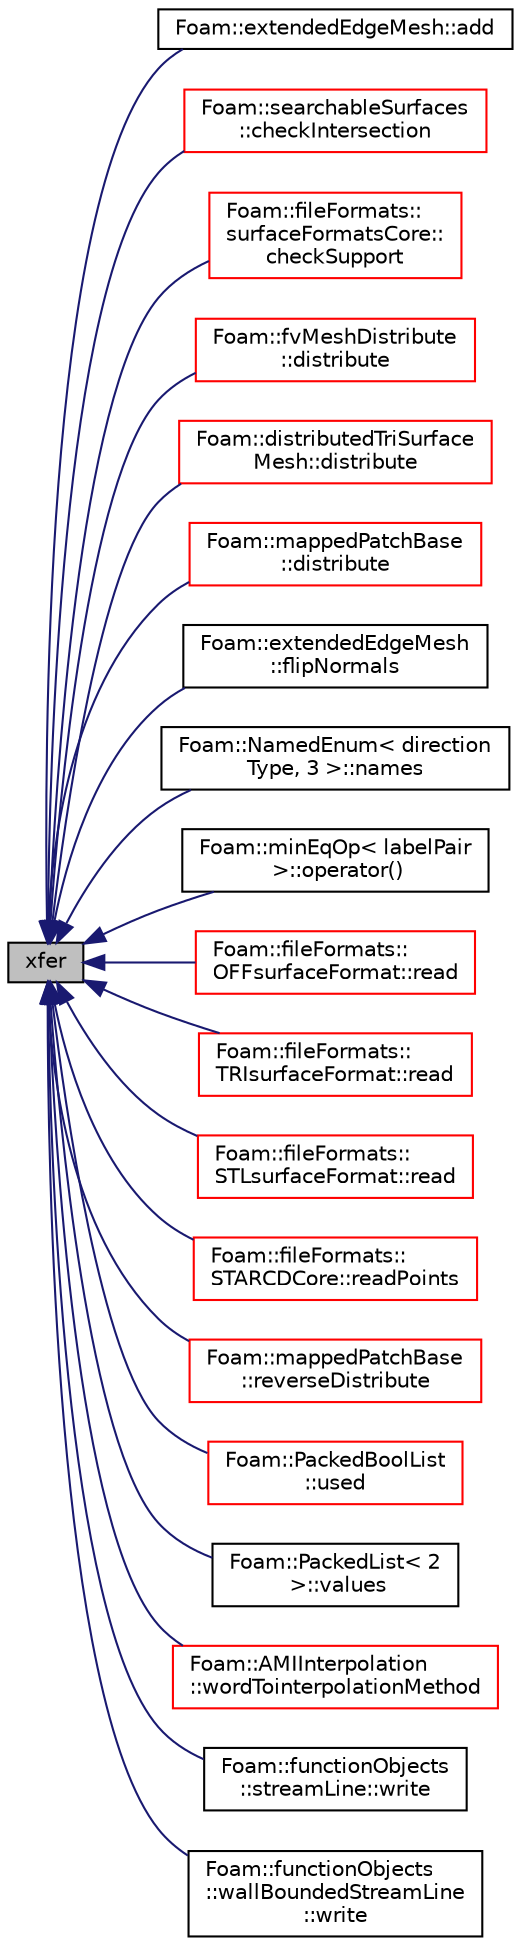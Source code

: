 digraph "xfer"
{
  bgcolor="transparent";
  edge [fontname="Helvetica",fontsize="10",labelfontname="Helvetica",labelfontsize="10"];
  node [fontname="Helvetica",fontsize="10",shape=record];
  rankdir="LR";
  Node9752 [label="xfer",height=0.2,width=0.4,color="black", fillcolor="grey75", style="filled", fontcolor="black"];
  Node9752 -> Node9753 [dir="back",color="midnightblue",fontsize="10",style="solid",fontname="Helvetica"];
  Node9753 [label="Foam::extendedEdgeMesh::add",height=0.2,width=0.4,color="black",URL="$a22549.html#af07e0aa40a7a71b92a74dd6b77a44ad3",tooltip="Add extendedEdgeMesh. No filtering of duplicates. "];
  Node9752 -> Node9754 [dir="back",color="midnightblue",fontsize="10",style="solid",fontname="Helvetica"];
  Node9754 [label="Foam::searchableSurfaces\l::checkIntersection",height=0.2,width=0.4,color="red",URL="$a26381.html#a118c3d97579d6c8dd0b8618575782bb5",tooltip="Do surfaces self-intersect or intersect others. "];
  Node9752 -> Node9761 [dir="back",color="midnightblue",fontsize="10",style="solid",fontname="Helvetica"];
  Node9761 [label="Foam::fileFormats::\lsurfaceFormatsCore::\lcheckSupport",height=0.2,width=0.4,color="red",URL="$a30913.html#adc9c27fa793257f88a57c1a24e3a7dfd"];
  Node9752 -> Node9765 [dir="back",color="midnightblue",fontsize="10",style="solid",fontname="Helvetica"];
  Node9765 [label="Foam::fvMeshDistribute\l::distribute",height=0.2,width=0.4,color="red",URL="$a22197.html#acb11a389cf765470aea69d37a526cf1f",tooltip="Send cells to neighbours according to distribution. "];
  Node9752 -> Node9775 [dir="back",color="midnightblue",fontsize="10",style="solid",fontname="Helvetica"];
  Node9775 [label="Foam::distributedTriSurface\lMesh::distribute",height=0.2,width=0.4,color="red",URL="$a29993.html#a30b981a389a43e4853d4dec45e4e5edb",tooltip="Set bounds of surface. Bounds currently set as list of. "];
  Node9752 -> Node9785 [dir="back",color="midnightblue",fontsize="10",style="solid",fontname="Helvetica"];
  Node9785 [label="Foam::mappedPatchBase\l::distribute",height=0.2,width=0.4,color="red",URL="$a26225.html#abc1fef854aa7627739504e6f5408dd79",tooltip="Wrapper around map/interpolate data distribution. "];
  Node9752 -> Node9817 [dir="back",color="midnightblue",fontsize="10",style="solid",fontname="Helvetica"];
  Node9817 [label="Foam::extendedEdgeMesh\l::flipNormals",height=0.2,width=0.4,color="black",URL="$a22549.html#ace7a4ec5b5de12179b1d4194ea408066",tooltip="Flip normals. All concave become convex, all internal external. "];
  Node9752 -> Node9818 [dir="back",color="midnightblue",fontsize="10",style="solid",fontname="Helvetica"];
  Node9818 [label="Foam::NamedEnum\< direction\lType, 3 \>::names",height=0.2,width=0.4,color="black",URL="$a27113.html#a7350da3a0edd92cd11e6c479c9967dc8"];
  Node9752 -> Node9819 [dir="back",color="midnightblue",fontsize="10",style="solid",fontname="Helvetica"];
  Node9819 [label="Foam::minEqOp\< labelPair\l \>::operator()",height=0.2,width=0.4,color="black",URL="$a22177.html#a5110bdded347caa6365e4d10554dfc32"];
  Node9752 -> Node9820 [dir="back",color="midnightblue",fontsize="10",style="solid",fontname="Helvetica"];
  Node9820 [label="Foam::fileFormats::\lOFFsurfaceFormat::read",height=0.2,width=0.4,color="red",URL="$a30873.html#a464ebd67acbdff0014d4dae69e3ec4be",tooltip="Read from file. "];
  Node9752 -> Node9823 [dir="back",color="midnightblue",fontsize="10",style="solid",fontname="Helvetica"];
  Node9823 [label="Foam::fileFormats::\lTRIsurfaceFormat::read",height=0.2,width=0.4,color="red",URL="$a30917.html#a464ebd67acbdff0014d4dae69e3ec4be",tooltip="Read from file. "];
  Node9752 -> Node9826 [dir="back",color="midnightblue",fontsize="10",style="solid",fontname="Helvetica"];
  Node9826 [label="Foam::fileFormats::\lSTLsurfaceFormat::read",height=0.2,width=0.4,color="red",URL="$a30901.html#a464ebd67acbdff0014d4dae69e3ec4be",tooltip="Read from file. "];
  Node9752 -> Node9829 [dir="back",color="midnightblue",fontsize="10",style="solid",fontname="Helvetica"];
  Node9829 [label="Foam::fileFormats::\lSTARCDCore::readPoints",height=0.2,width=0.4,color="red",URL="$a22649.html#a72132a8799b05e40e6436869b5f17693",tooltip="Read points from a (.vrt) file. "];
  Node9752 -> Node9839 [dir="back",color="midnightblue",fontsize="10",style="solid",fontname="Helvetica"];
  Node9839 [label="Foam::mappedPatchBase\l::reverseDistribute",height=0.2,width=0.4,color="red",URL="$a26225.html#a13c4f025f05fb3315ab61558bbe82f07",tooltip="Wrapper around map/interpolate data distribution. "];
  Node9752 -> Node9840 [dir="back",color="midnightblue",fontsize="10",style="solid",fontname="Helvetica"];
  Node9840 [label="Foam::PackedBoolList\l::used",height=0.2,width=0.4,color="red",URL="$a27049.html#ae8fd00075428dc971138e3b0a7f46d07",tooltip="Return indices of the used (true) elements as a list of labels. "];
  Node9752 -> Node9842 [dir="back",color="midnightblue",fontsize="10",style="solid",fontname="Helvetica"];
  Node9842 [label="Foam::PackedList\< 2\l \>::values",height=0.2,width=0.4,color="black",URL="$a27053.html#adea922934795fd30c34f6a5e978cf705",tooltip="Return the values as a list of labels. "];
  Node9752 -> Node9843 [dir="back",color="midnightblue",fontsize="10",style="solid",fontname="Helvetica"];
  Node9843 [label="Foam::AMIInterpolation\l::wordTointerpolationMethod",height=0.2,width=0.4,color="red",URL="$a25997.html#a60e3ed16ffdfe716b129e1e10820c506",tooltip="Convert word to interpolationMethod. "];
  Node9752 -> Node9846 [dir="back",color="midnightblue",fontsize="10",style="solid",fontname="Helvetica"];
  Node9846 [label="Foam::functionObjects\l::streamLine::write",height=0.2,width=0.4,color="black",URL="$a24273.html#ae8f6374e29a250261b3979bbd6e5cb40",tooltip="Calculate and write the steamlines. "];
  Node9752 -> Node9847 [dir="back",color="midnightblue",fontsize="10",style="solid",fontname="Helvetica"];
  Node9847 [label="Foam::functionObjects\l::wallBoundedStreamLine\l::write",height=0.2,width=0.4,color="black",URL="$a24317.html#ae8f6374e29a250261b3979bbd6e5cb40",tooltip="Calculate and write the wall-bounded streamlines. "];
}
